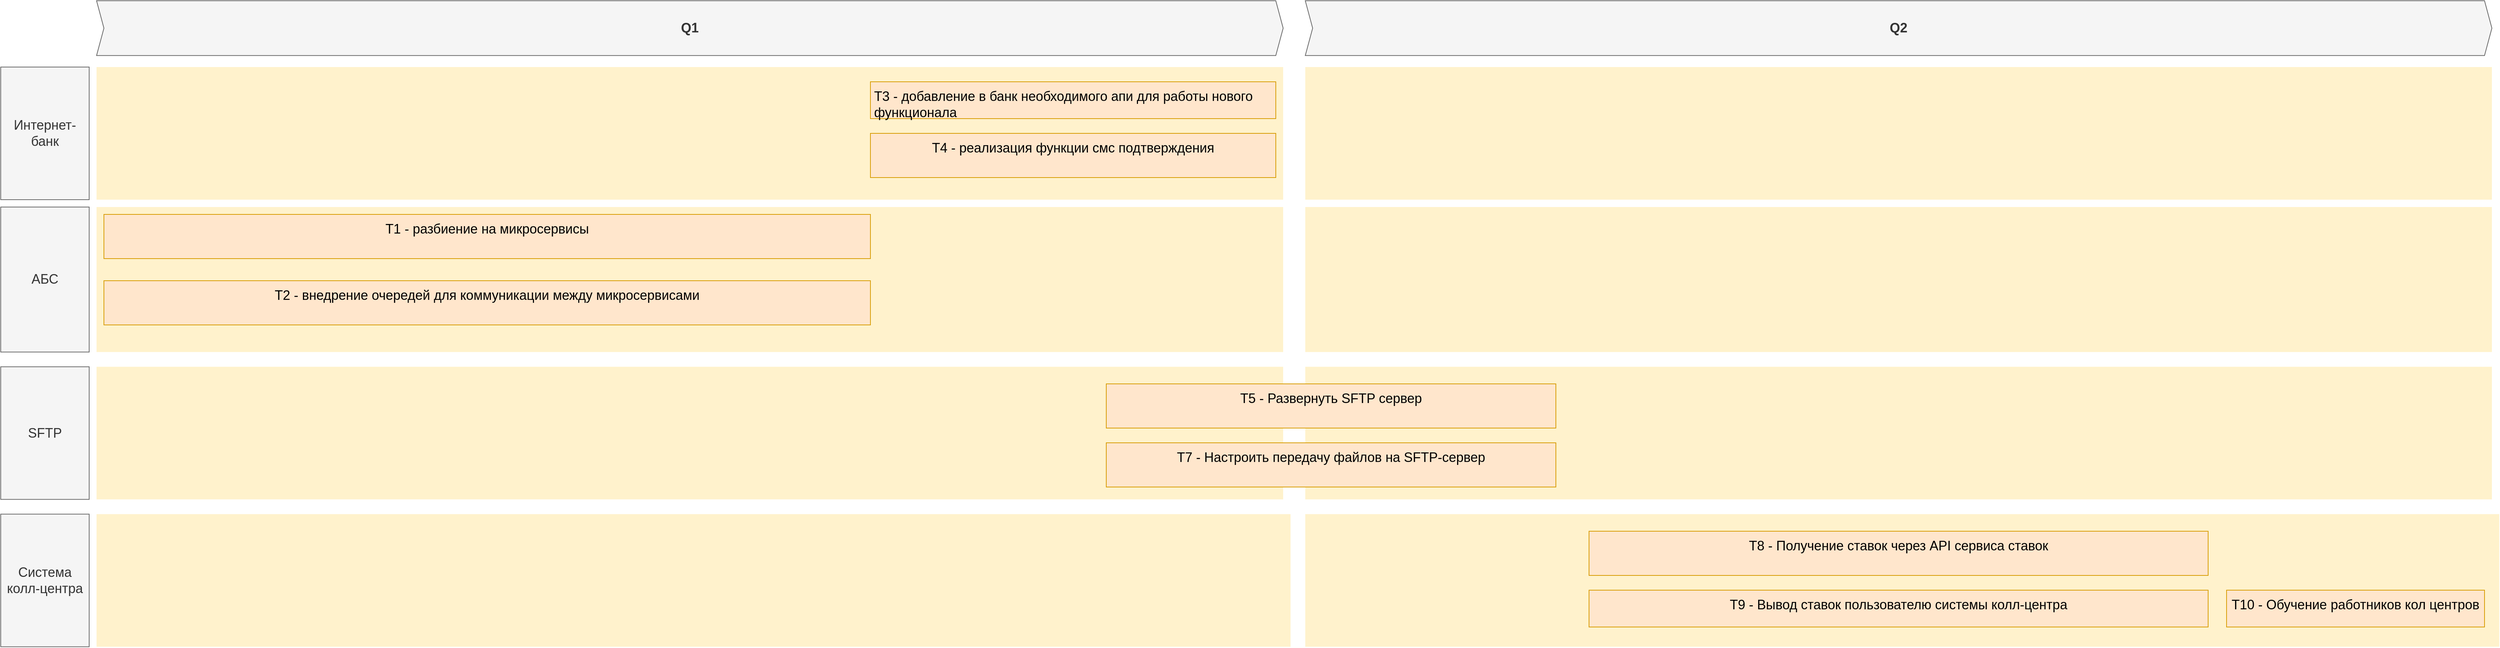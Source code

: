 <mxfile version="28.0.4">
  <diagram id="1zcTAVt1k4KSup7FvAfL" name="Roadmap">
    <mxGraphModel grid="1" page="1" gridSize="10" guides="1" tooltips="1" connect="1" arrows="1" fold="1" pageScale="1" pageWidth="3300" pageHeight="2339" math="0" shadow="0">
      <root>
        <mxCell id="3D7FDG2aXA9G618_Kong-0" />
        <mxCell id="3D7FDG2aXA9G618_Kong-1" parent="3D7FDG2aXA9G618_Kong-0" />
        <mxCell id="wGroBH12Sy7-OgBsN0fJ-2" value="" style="shape=rect;fillColor=#fff2cc;strokeColor=none;fontSize=24;html=1;whiteSpace=wrap;align=left;verticalAlign=top;spacing=5;rounded=0;" vertex="1" parent="3D7FDG2aXA9G618_Kong-1">
          <mxGeometry x="-2500" y="-930" width="1610" height="180" as="geometry" />
        </mxCell>
        <mxCell id="wGroBH12Sy7-OgBsN0fJ-8" value="Интернет-банк" style="rounded=0;whiteSpace=wrap;html=1;fillColor=#f5f5f5;fontColor=#333333;strokeColor=#666666;fontSize=18;" vertex="1" parent="3D7FDG2aXA9G618_Kong-1">
          <mxGeometry x="-2630" y="-930" width="120" height="180" as="geometry" />
        </mxCell>
        <mxCell id="wGroBH12Sy7-OgBsN0fJ-9" value="Q1" style="shape=step;perimeter=stepPerimeter;whiteSpace=wrap;html=1;fixedSize=1;size=10;fillColor=#f5f5f5;strokeColor=#666666;fontSize=18;fontStyle=1;align=center;rounded=0;fontColor=#333333;" vertex="1" parent="3D7FDG2aXA9G618_Kong-1">
          <mxGeometry x="-2500" y="-1020" width="1610" height="74.4" as="geometry" />
        </mxCell>
        <mxCell id="wGroBH12Sy7-OgBsN0fJ-11" value="Т4 - реализация функции смс подтверждения" style="shape=rect;fillColor=#ffe6cc;strokeColor=#d79b00;fontSize=18;html=1;whiteSpace=wrap;align=center;verticalAlign=top;spacing=5;rounded=0;" vertex="1" parent="3D7FDG2aXA9G618_Kong-1">
          <mxGeometry x="-1450" y="-840" width="550" height="60" as="geometry" />
        </mxCell>
        <mxCell id="RmfKHbBU0qF9HgmxF-cR-1" value="" style="shape=rect;fillColor=#fff2cc;strokeColor=none;fontSize=24;html=1;whiteSpace=wrap;align=left;verticalAlign=top;spacing=5;rounded=0;" vertex="1" parent="3D7FDG2aXA9G618_Kong-1">
          <mxGeometry x="-2500" y="-323.2" width="1620" height="180" as="geometry" />
        </mxCell>
        <mxCell id="RmfKHbBU0qF9HgmxF-cR-2" value="" style="shape=rect;fillColor=#fff2cc;strokeColor=none;fontSize=24;html=1;whiteSpace=wrap;align=left;verticalAlign=top;spacing=5;rounded=0;" vertex="1" parent="3D7FDG2aXA9G618_Kong-1">
          <mxGeometry x="-2500" y="-523.2" width="1610" height="180" as="geometry" />
        </mxCell>
        <mxCell id="RmfKHbBU0qF9HgmxF-cR-3" value="" style="shape=rect;fillColor=#fff2cc;strokeColor=none;fontSize=24;html=1;whiteSpace=wrap;align=left;verticalAlign=top;spacing=5;rounded=0;" vertex="1" parent="3D7FDG2aXA9G618_Kong-1">
          <mxGeometry x="-2500" y="-740" width="1610" height="196.8" as="geometry" />
        </mxCell>
        <mxCell id="RmfKHbBU0qF9HgmxF-cR-6" value="АБС" style="rounded=0;whiteSpace=wrap;html=1;fillColor=#f5f5f5;fontColor=#333333;strokeColor=#666666;fontSize=18;" vertex="1" parent="3D7FDG2aXA9G618_Kong-1">
          <mxGeometry x="-2630" y="-740" width="120" height="196.8" as="geometry" />
        </mxCell>
        <mxCell id="RmfKHbBU0qF9HgmxF-cR-7" value="SFTP" style="rounded=0;whiteSpace=wrap;html=1;fillColor=#f5f5f5;fontColor=#333333;strokeColor=#666666;fontSize=18;" vertex="1" parent="3D7FDG2aXA9G618_Kong-1">
          <mxGeometry x="-2630" y="-523.2" width="120" height="180" as="geometry" />
        </mxCell>
        <mxCell id="RmfKHbBU0qF9HgmxF-cR-11" value="Система колл-центра" style="rounded=0;whiteSpace=wrap;html=1;fillColor=#f5f5f5;fontColor=#333333;strokeColor=#666666;fontSize=18;" vertex="1" parent="3D7FDG2aXA9G618_Kong-1">
          <mxGeometry x="-2630" y="-323.2" width="120" height="180" as="geometry" />
        </mxCell>
        <mxCell id="YbMKlgM3L1X7xlgsOY97-0" value="" style="shape=rect;fillColor=#fff2cc;strokeColor=none;fontSize=24;html=1;whiteSpace=wrap;align=left;verticalAlign=top;spacing=5;rounded=0;" vertex="1" parent="3D7FDG2aXA9G618_Kong-1">
          <mxGeometry x="-860" y="-930" width="1610" height="180" as="geometry" />
        </mxCell>
        <mxCell id="YbMKlgM3L1X7xlgsOY97-4" value="Q2" style="shape=step;perimeter=stepPerimeter;whiteSpace=wrap;html=1;fixedSize=1;size=10;fillColor=#f5f5f5;strokeColor=#666666;fontSize=18;fontStyle=1;align=center;rounded=0;fontColor=#333333;" vertex="1" parent="3D7FDG2aXA9G618_Kong-1">
          <mxGeometry x="-860" y="-1020" width="1610" height="74.4" as="geometry" />
        </mxCell>
        <mxCell id="YbMKlgM3L1X7xlgsOY97-8" value="" style="shape=rect;fillColor=#fff2cc;strokeColor=none;fontSize=24;html=1;whiteSpace=wrap;align=left;verticalAlign=top;spacing=5;rounded=0;" vertex="1" parent="3D7FDG2aXA9G618_Kong-1">
          <mxGeometry x="-860" y="-323.2" width="1620" height="180" as="geometry" />
        </mxCell>
        <mxCell id="YbMKlgM3L1X7xlgsOY97-9" value="" style="shape=rect;fillColor=#fff2cc;strokeColor=none;fontSize=24;html=1;whiteSpace=wrap;align=left;verticalAlign=top;spacing=5;rounded=0;" vertex="1" parent="3D7FDG2aXA9G618_Kong-1">
          <mxGeometry x="-860" y="-523.2" width="1610" height="180" as="geometry" />
        </mxCell>
        <mxCell id="YbMKlgM3L1X7xlgsOY97-10" value="" style="shape=rect;fillColor=#fff2cc;strokeColor=none;fontSize=24;html=1;whiteSpace=wrap;align=left;verticalAlign=top;spacing=5;rounded=0;" vertex="1" parent="3D7FDG2aXA9G618_Kong-1">
          <mxGeometry x="-860" y="-740" width="1610" height="196.8" as="geometry" />
        </mxCell>
        <mxCell id="YbMKlgM3L1X7xlgsOY97-12" value="T7 - Настроить передачу файлов на SFTP-сервер" style="shape=rect;fillColor=#ffe6cc;strokeColor=#d79b00;fontSize=18;html=1;whiteSpace=wrap;align=center;verticalAlign=top;spacing=5;rounded=0;" vertex="1" parent="3D7FDG2aXA9G618_Kong-1">
          <mxGeometry x="-1130" y="-420" width="610" height="60" as="geometry" />
        </mxCell>
        <mxCell id="YbMKlgM3L1X7xlgsOY97-13" value="T9 - Вывод ставок пользователю системы колл-центра" style="shape=rect;fillColor=#ffe6cc;strokeColor=#d79b00;fontSize=18;html=1;whiteSpace=wrap;align=center;verticalAlign=top;spacing=5;rounded=0;" vertex="1" parent="3D7FDG2aXA9G618_Kong-1">
          <mxGeometry x="-475" y="-220" width="840" height="50" as="geometry" />
        </mxCell>
        <mxCell id="YbMKlgM3L1X7xlgsOY97-14" value="T8 - Получение ставок через API сервиса ставок" style="shape=rect;fillColor=#ffe6cc;strokeColor=#d79b00;fontSize=18;html=1;whiteSpace=wrap;align=center;verticalAlign=top;spacing=5;rounded=0;" vertex="1" parent="3D7FDG2aXA9G618_Kong-1">
          <mxGeometry x="-475" y="-300" width="840" height="60" as="geometry" />
        </mxCell>
        <mxCell id="YbMKlgM3L1X7xlgsOY97-16" value="T5 - Развернуть SFTP сервер" style="shape=rect;fillColor=#ffe6cc;strokeColor=#d79b00;fontSize=18;html=1;whiteSpace=wrap;align=center;verticalAlign=top;spacing=5;rounded=0;" vertex="1" parent="3D7FDG2aXA9G618_Kong-1">
          <mxGeometry x="-1130" y="-500" width="610" height="60" as="geometry" />
        </mxCell>
        <mxCell id="YbMKlgM3L1X7xlgsOY97-17" value="T3 - добавление в банк необходимого апи для работы нового функционала" style="shape=rect;fillColor=#ffe6cc;strokeColor=#d79b00;fontSize=18;html=1;whiteSpace=wrap;align=left;verticalAlign=top;spacing=5;rounded=0;" vertex="1" parent="3D7FDG2aXA9G618_Kong-1">
          <mxGeometry x="-1450" y="-910" width="550" height="50" as="geometry" />
        </mxCell>
        <mxCell id="YbMKlgM3L1X7xlgsOY97-18" value="T1 - разбиение на микросервисы" style="shape=rect;fillColor=#ffe6cc;strokeColor=#d79b00;fontSize=18;html=1;whiteSpace=wrap;align=center;verticalAlign=top;spacing=5;rounded=0;" vertex="1" parent="3D7FDG2aXA9G618_Kong-1">
          <mxGeometry x="-2490" y="-730" width="1040" height="60" as="geometry" />
        </mxCell>
        <mxCell id="YbMKlgM3L1X7xlgsOY97-22" value="T10 - Обучение работников кол центров" style="shape=rect;fillColor=#ffe6cc;strokeColor=#d79b00;fontSize=18;html=1;whiteSpace=wrap;align=center;verticalAlign=top;spacing=5;rounded=0;" vertex="1" parent="3D7FDG2aXA9G618_Kong-1">
          <mxGeometry x="390" y="-220" width="350" height="50" as="geometry" />
        </mxCell>
        <mxCell id="syl79nuXP-O4N-XvFFWf-0" style="edgeStyle=orthogonalEdgeStyle;rounded=0;orthogonalLoop=1;jettySize=auto;html=1;exitX=0.5;exitY=1;exitDx=0;exitDy=0;" edge="1" parent="3D7FDG2aXA9G618_Kong-1">
          <mxGeometry relative="1" as="geometry">
            <mxPoint x="555" y="-170.0" as="sourcePoint" />
            <mxPoint x="555" y="-170.0" as="targetPoint" />
          </mxGeometry>
        </mxCell>
        <mxCell id="syl79nuXP-O4N-XvFFWf-1" value="T2 - внедрение очередей для коммуникации между микросервисами" style="shape=rect;fillColor=#ffe6cc;strokeColor=#d79b00;fontSize=18;html=1;whiteSpace=wrap;align=center;verticalAlign=top;spacing=5;rounded=0;" vertex="1" parent="3D7FDG2aXA9G618_Kong-1">
          <mxGeometry x="-2490" y="-640" width="1040" height="60" as="geometry" />
        </mxCell>
      </root>
    </mxGraphModel>
  </diagram>
</mxfile>
